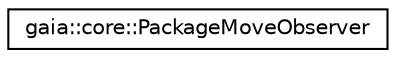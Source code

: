 digraph G
{
  edge [fontname="Helvetica",fontsize="10",labelfontname="Helvetica",labelfontsize="10"];
  node [fontname="Helvetica",fontsize="10",shape=record];
  rankdir=LR;
  Node1 [label="gaia::core::PackageMoveObserver",height=0.2,width=0.4,color="black", fillcolor="white", style="filled",URL="$da/d03/classgaia_1_1core_1_1_package_move_observer.html"];
}
